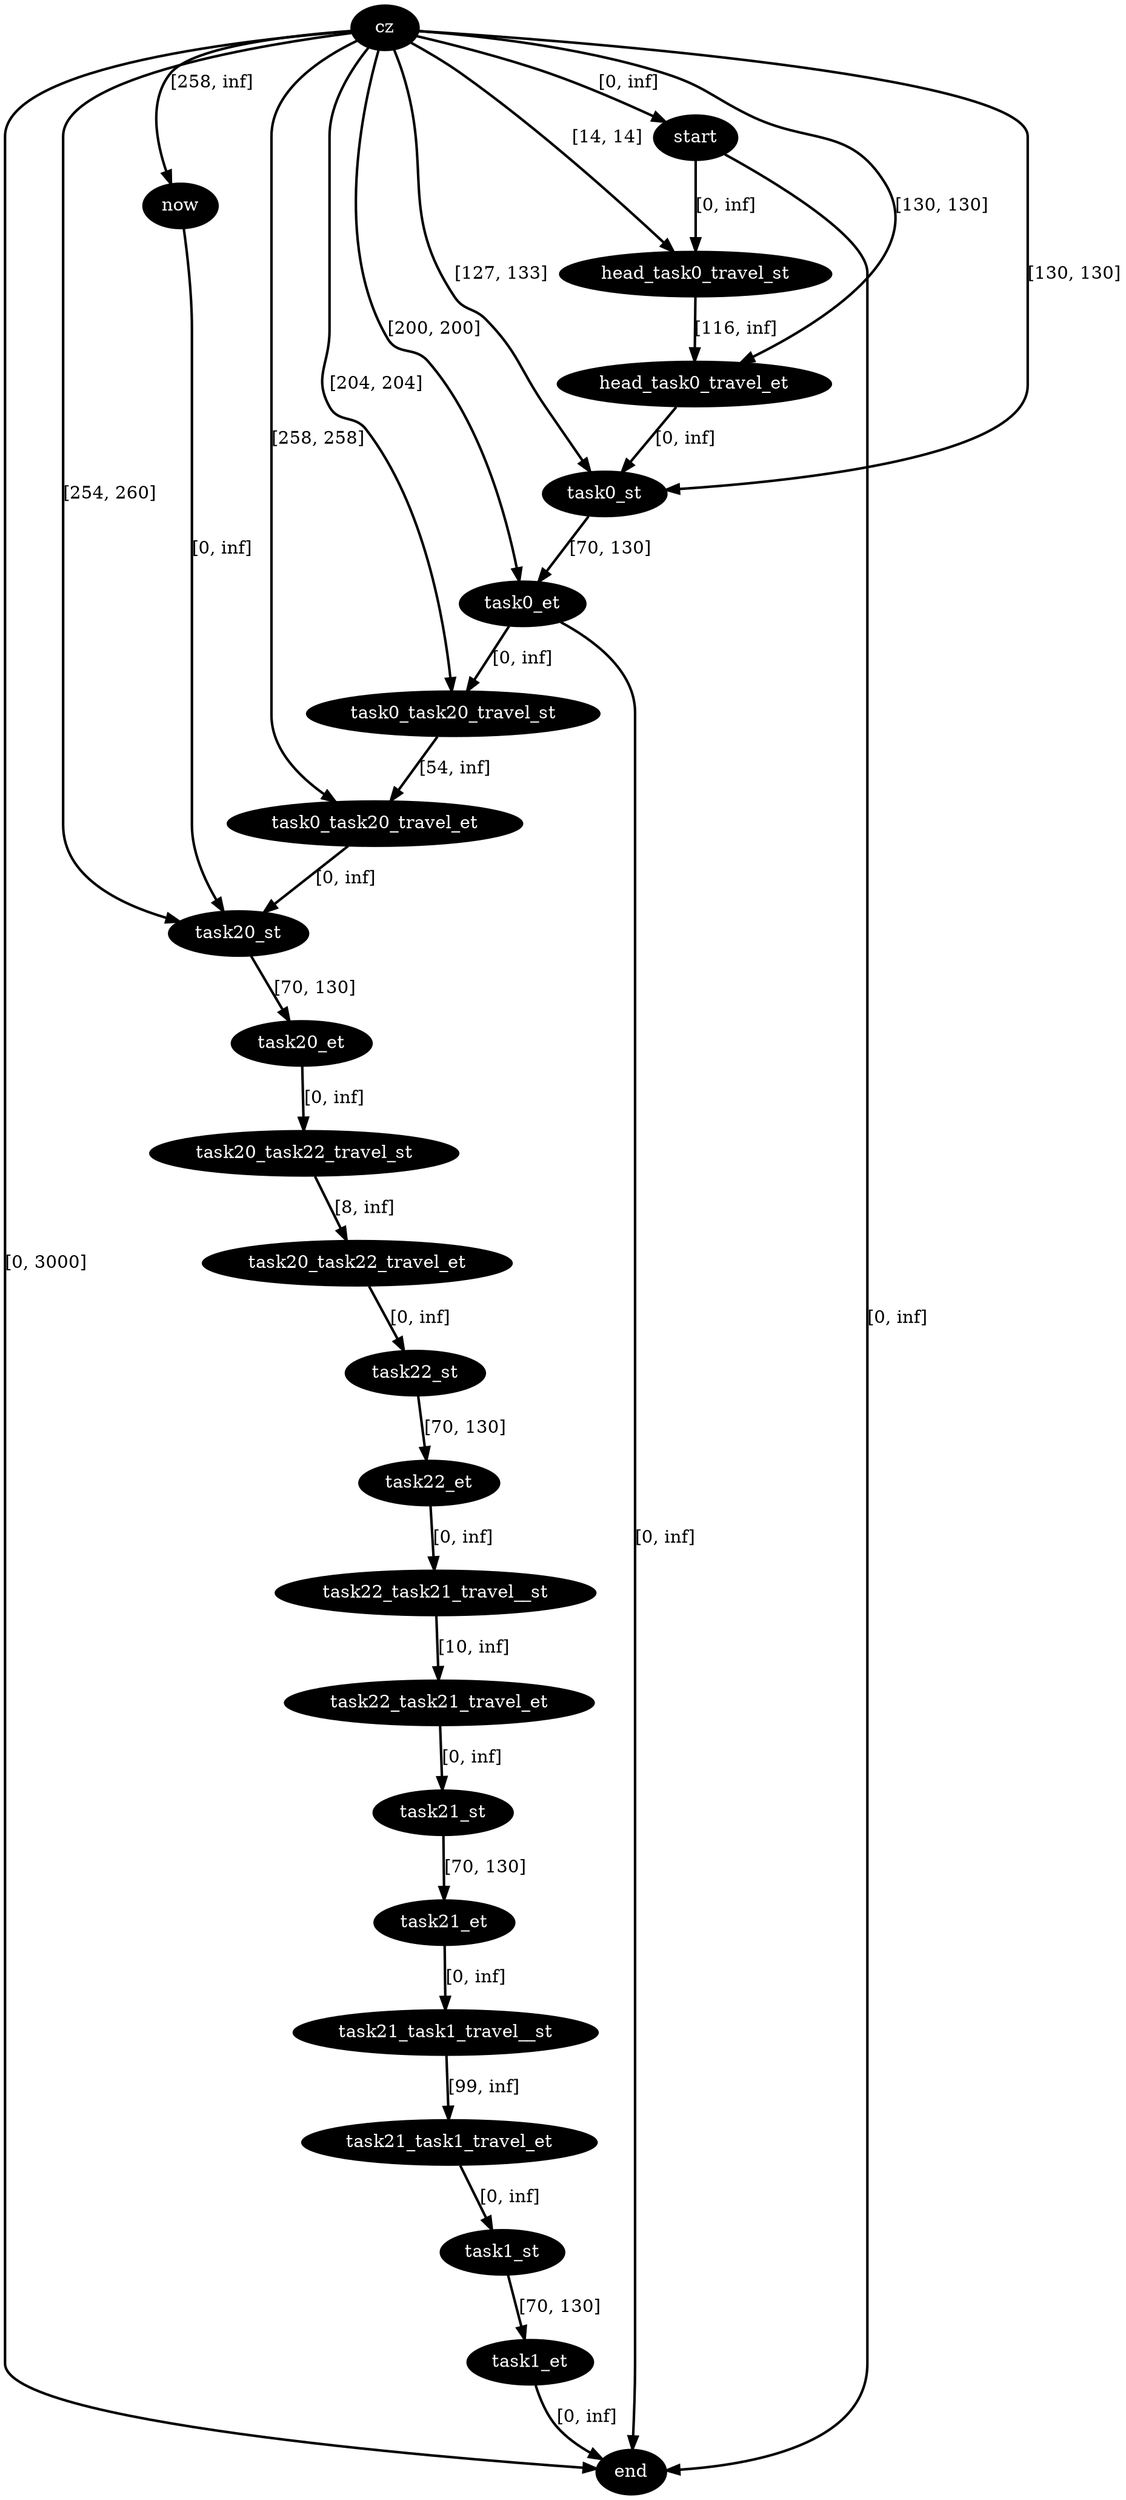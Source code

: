 digraph plan {
0[label="cz",style=filled,fillcolor=black,fontcolor=white];
1[label="start",style=filled,fillcolor=black,fontcolor=white];
2[label="now",style=filled,fillcolor=black,fontcolor=white];
3[label="end",style=filled,fillcolor=black,fontcolor=white];
7[label="head_task0_travel_st",style=filled,fillcolor=black,fontcolor=white];
8[label="head_task0_travel_et",style=filled,fillcolor=black,fontcolor=white];
9[label="task0_st",style=filled,fillcolor=black,fontcolor=white];
10[label="task0_et",style=filled,fillcolor=black,fontcolor=white];
17[label="task1_st",style=filled,fillcolor=black,fontcolor=white];
18[label="task1_et",style=filled,fillcolor=black,fontcolor=white];
103[label="task20_st",style=filled,fillcolor=black,fontcolor=white];
104[label="task20_et",style=filled,fillcolor=black,fontcolor=white];
123[label="task21_st",style=filled,fillcolor=black,fontcolor=white];
124[label="task21_et",style=filled,fillcolor=black,fontcolor=white];
138[label="task0_task20_travel_st",style=filled,fillcolor=black,fontcolor=white];
139[label="task0_task20_travel_et",style=filled,fillcolor=black,fontcolor=white];
144[label="task21_task1_travel__st",style=filled,fillcolor=black,fontcolor=white];
145[label="task21_task1_travel_et",style=filled,fillcolor=black,fontcolor=white];
147[label="task20_task22_travel_st",style=filled,fillcolor=black,fontcolor=white];
148[label="task20_task22_travel_et",style=filled,fillcolor=black,fontcolor=white];
149[label="task22_st",style=filled,fillcolor=black,fontcolor=white];
150[label="task22_et",style=filled,fillcolor=black,fontcolor=white];
151[label="task22_task21_travel__st",style=filled,fillcolor=black,fontcolor=white];
152[label="task22_task21_travel_et",style=filled,fillcolor=black,fontcolor=white];
"0"->"1"[label="[0, inf]",penwidth=2,color=black];
"0"->"3"[label="[0, 3000]",penwidth=2,color=black];
"7"->"8"[label="[116, inf]",penwidth=2,color=black];
"0"->"8"[label="[130, 130]",penwidth=2,color=black];
"1"->"7"[label="[0, inf]",penwidth=2,color=black];
"0"->"7"[label="[14, 14]",penwidth=2,color=black];
"0"->"2"[label="[258, inf]",penwidth=2,color=black];
"2"->"103"[label="[0, inf]",penwidth=2,color=black];
"1"->"3"[label="[0, inf]",penwidth=2,color=black];
"0"->"10"[label="[200, 200]",penwidth=2,color=black];
"10"->"3"[label="[0, inf]",penwidth=2,color=black];
"0"->"9"[label="[130, 130]",penwidth=2,color=black];
"0"->"9"[label="[127, 133]",penwidth=2,color=black];
"138"->"139"[label="[54, inf]",penwidth=2,color=black];
"0"->"139"[label="[258, 258]",penwidth=2,color=black];
"10"->"138"[label="[0, inf]",penwidth=2,color=black];
"0"->"138"[label="[204, 204]",penwidth=2,color=black];
"9"->"10"[label="[70, 130]",penwidth=2,color=black];
"8"->"9"[label="[0, inf]",penwidth=2,color=black];
"18"->"3"[label="[0, inf]",penwidth=2,color=black];
"17"->"18"[label="[70, 130]",penwidth=2,color=black];
"0"->"103"[label="[254, 260]",penwidth=2,color=black];
"147"->"148"[label="[8, inf]",penwidth=2,color=black];
"104"->"147"[label="[0, inf]",penwidth=2,color=black];
"103"->"104"[label="[70, 130]",penwidth=2,color=black];
"139"->"103"[label="[0, inf]",penwidth=2,color=black];
"145"->"17"[label="[0, inf]",penwidth=2,color=black];
"124"->"144"[label="[0, inf]",penwidth=2,color=black];
"144"->"145"[label="[99, inf]",penwidth=2,color=black];
"123"->"124"[label="[70, 130]",penwidth=2,color=black];
"152"->"123"[label="[0, inf]",penwidth=2,color=black];
"150"->"151"[label="[0, inf]",penwidth=2,color=black];
"151"->"152"[label="[10, inf]",penwidth=2,color=black];
"149"->"150"[label="[70, 130]",penwidth=2,color=black];
"148"->"149"[label="[0, inf]",penwidth=2,color=black];
}
